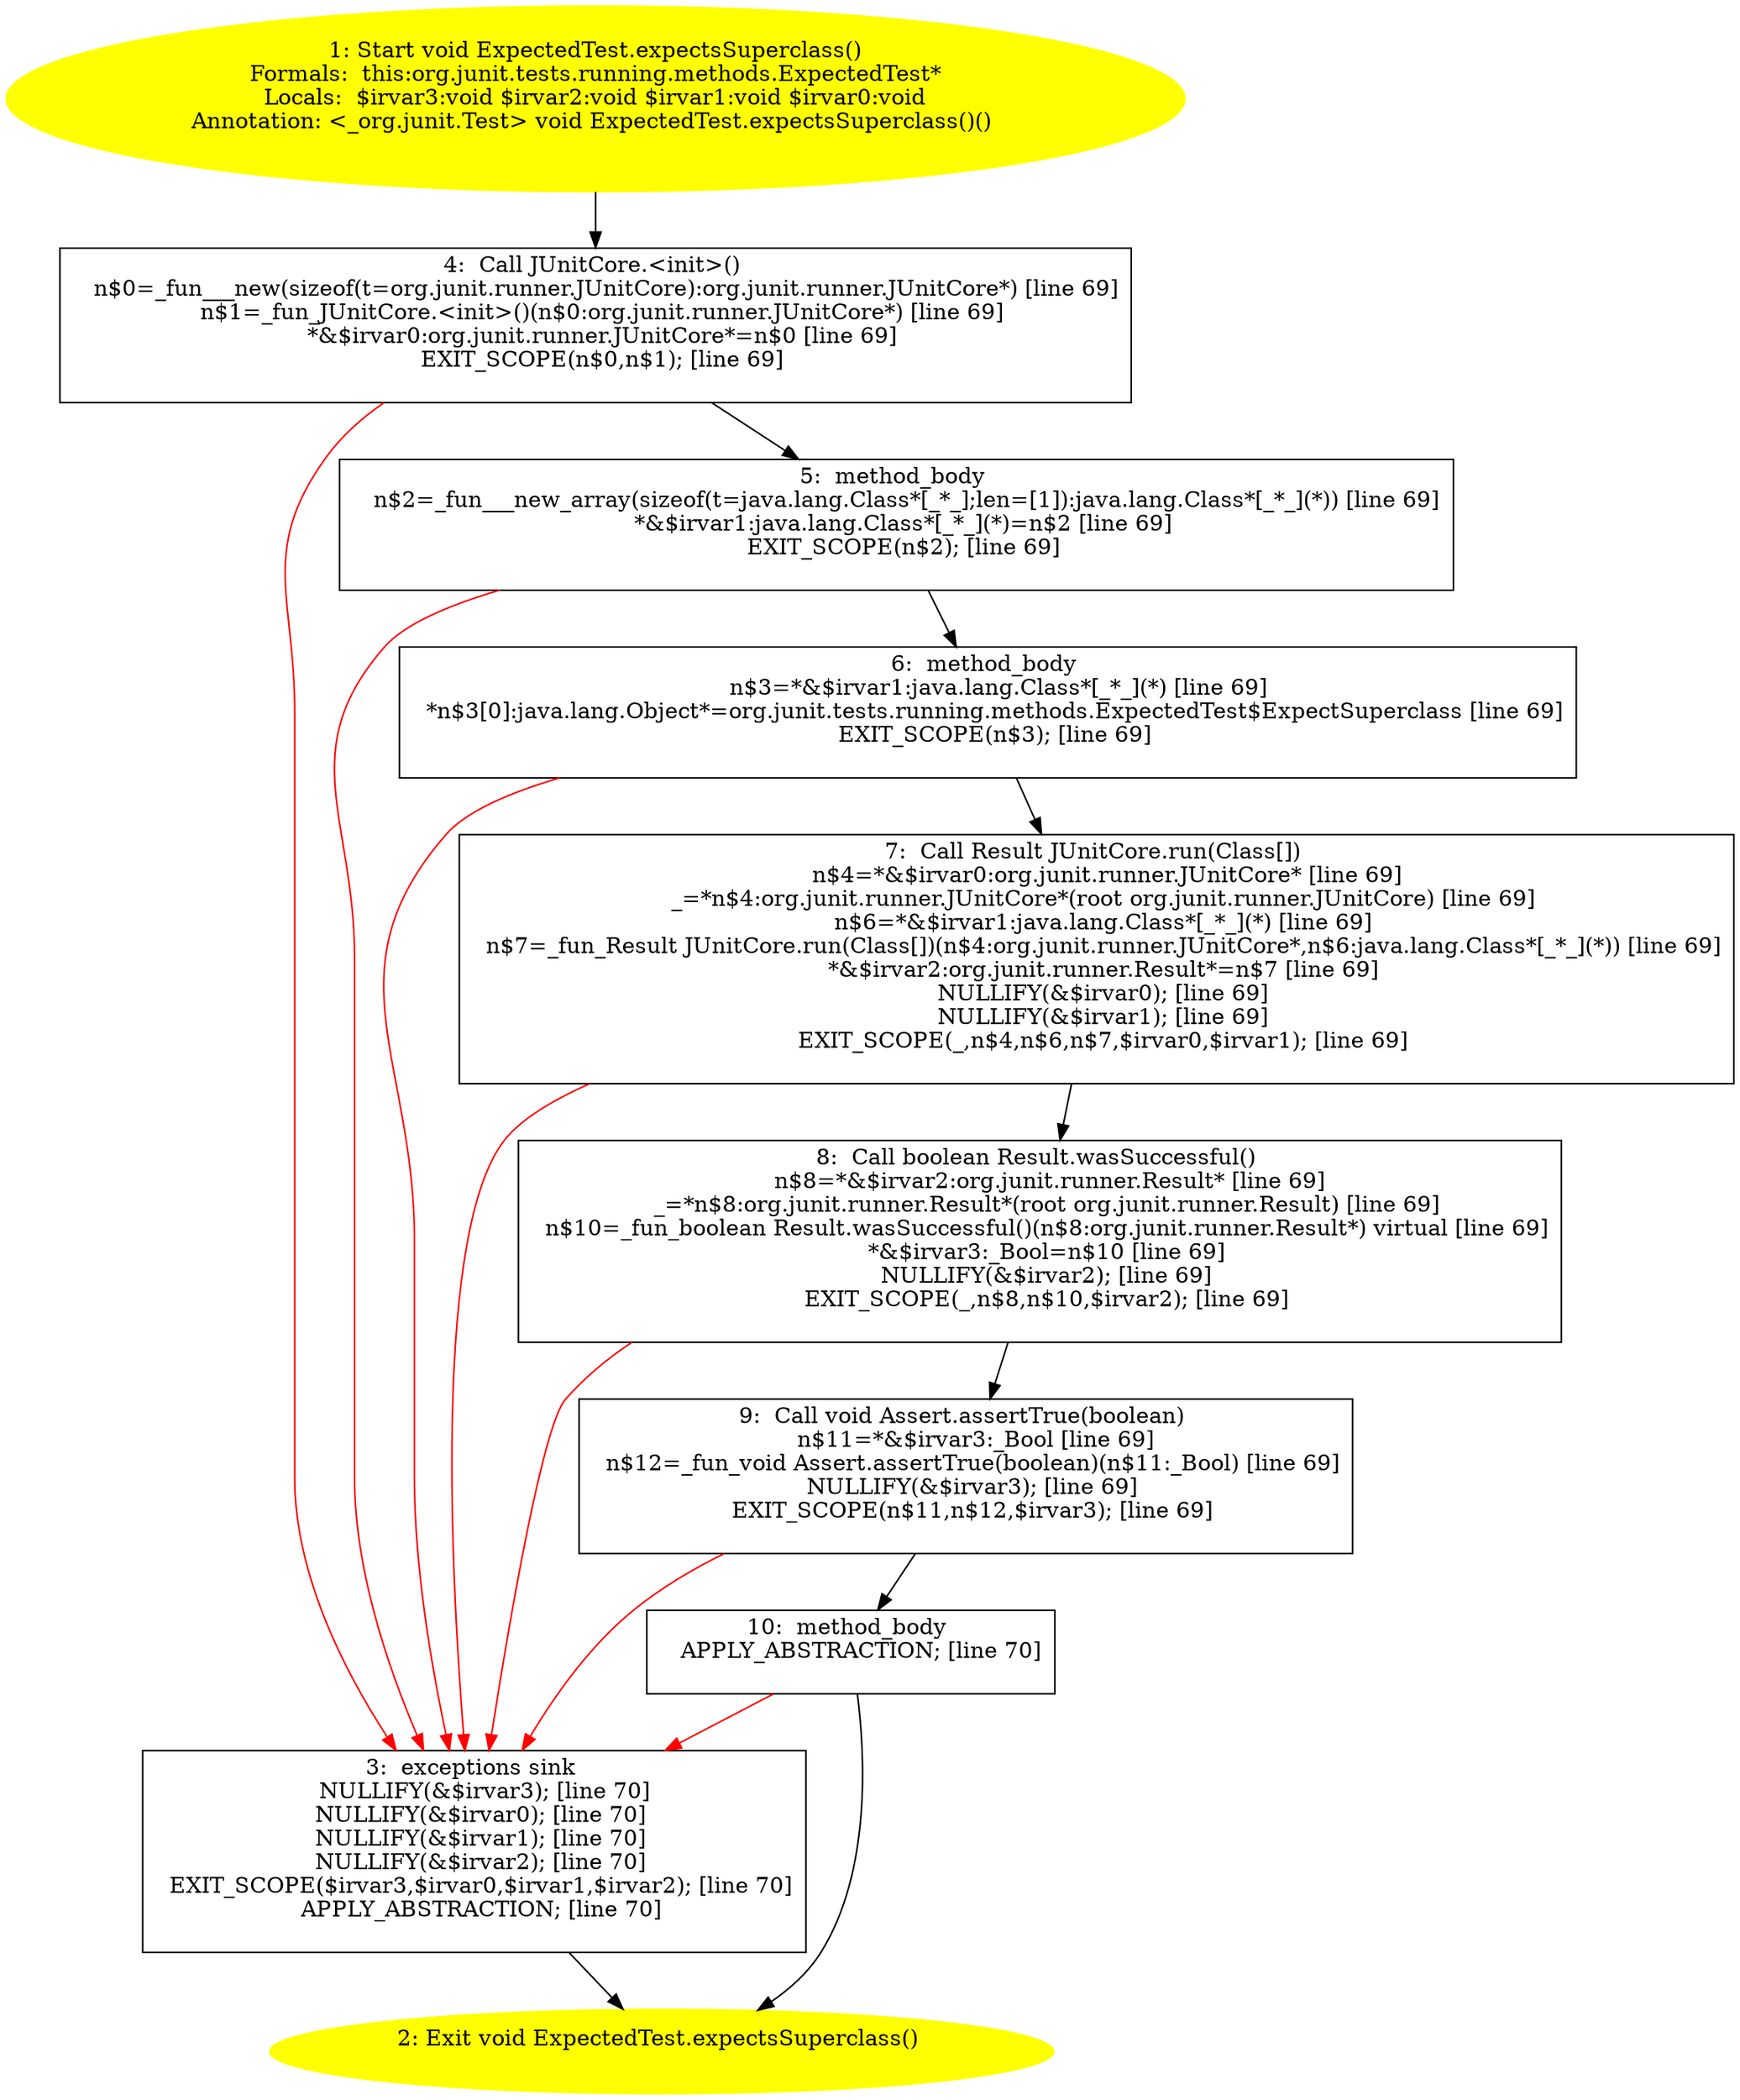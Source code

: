 /* @generated */
digraph cfg {
"org.junit.tests.running.methods.ExpectedTest.expectsSuperclass():void.2dfe5fd84a4831dd041d1c2bab90bb35_1" [label="1: Start void ExpectedTest.expectsSuperclass()\nFormals:  this:org.junit.tests.running.methods.ExpectedTest*\nLocals:  $irvar3:void $irvar2:void $irvar1:void $irvar0:void\nAnnotation: <_org.junit.Test> void ExpectedTest.expectsSuperclass()() \n  " color=yellow style=filled]
	

	 "org.junit.tests.running.methods.ExpectedTest.expectsSuperclass():void.2dfe5fd84a4831dd041d1c2bab90bb35_1" -> "org.junit.tests.running.methods.ExpectedTest.expectsSuperclass():void.2dfe5fd84a4831dd041d1c2bab90bb35_4" ;
"org.junit.tests.running.methods.ExpectedTest.expectsSuperclass():void.2dfe5fd84a4831dd041d1c2bab90bb35_2" [label="2: Exit void ExpectedTest.expectsSuperclass() \n  " color=yellow style=filled]
	

"org.junit.tests.running.methods.ExpectedTest.expectsSuperclass():void.2dfe5fd84a4831dd041d1c2bab90bb35_3" [label="3:  exceptions sink \n   NULLIFY(&$irvar3); [line 70]\n  NULLIFY(&$irvar0); [line 70]\n  NULLIFY(&$irvar1); [line 70]\n  NULLIFY(&$irvar2); [line 70]\n  EXIT_SCOPE($irvar3,$irvar0,$irvar1,$irvar2); [line 70]\n  APPLY_ABSTRACTION; [line 70]\n " shape="box"]
	

	 "org.junit.tests.running.methods.ExpectedTest.expectsSuperclass():void.2dfe5fd84a4831dd041d1c2bab90bb35_3" -> "org.junit.tests.running.methods.ExpectedTest.expectsSuperclass():void.2dfe5fd84a4831dd041d1c2bab90bb35_2" ;
"org.junit.tests.running.methods.ExpectedTest.expectsSuperclass():void.2dfe5fd84a4831dd041d1c2bab90bb35_4" [label="4:  Call JUnitCore.<init>() \n   n$0=_fun___new(sizeof(t=org.junit.runner.JUnitCore):org.junit.runner.JUnitCore*) [line 69]\n  n$1=_fun_JUnitCore.<init>()(n$0:org.junit.runner.JUnitCore*) [line 69]\n  *&$irvar0:org.junit.runner.JUnitCore*=n$0 [line 69]\n  EXIT_SCOPE(n$0,n$1); [line 69]\n " shape="box"]
	

	 "org.junit.tests.running.methods.ExpectedTest.expectsSuperclass():void.2dfe5fd84a4831dd041d1c2bab90bb35_4" -> "org.junit.tests.running.methods.ExpectedTest.expectsSuperclass():void.2dfe5fd84a4831dd041d1c2bab90bb35_5" ;
	 "org.junit.tests.running.methods.ExpectedTest.expectsSuperclass():void.2dfe5fd84a4831dd041d1c2bab90bb35_4" -> "org.junit.tests.running.methods.ExpectedTest.expectsSuperclass():void.2dfe5fd84a4831dd041d1c2bab90bb35_3" [color="red" ];
"org.junit.tests.running.methods.ExpectedTest.expectsSuperclass():void.2dfe5fd84a4831dd041d1c2bab90bb35_5" [label="5:  method_body \n   n$2=_fun___new_array(sizeof(t=java.lang.Class*[_*_];len=[1]):java.lang.Class*[_*_](*)) [line 69]\n  *&$irvar1:java.lang.Class*[_*_](*)=n$2 [line 69]\n  EXIT_SCOPE(n$2); [line 69]\n " shape="box"]
	

	 "org.junit.tests.running.methods.ExpectedTest.expectsSuperclass():void.2dfe5fd84a4831dd041d1c2bab90bb35_5" -> "org.junit.tests.running.methods.ExpectedTest.expectsSuperclass():void.2dfe5fd84a4831dd041d1c2bab90bb35_6" ;
	 "org.junit.tests.running.methods.ExpectedTest.expectsSuperclass():void.2dfe5fd84a4831dd041d1c2bab90bb35_5" -> "org.junit.tests.running.methods.ExpectedTest.expectsSuperclass():void.2dfe5fd84a4831dd041d1c2bab90bb35_3" [color="red" ];
"org.junit.tests.running.methods.ExpectedTest.expectsSuperclass():void.2dfe5fd84a4831dd041d1c2bab90bb35_6" [label="6:  method_body \n   n$3=*&$irvar1:java.lang.Class*[_*_](*) [line 69]\n  *n$3[0]:java.lang.Object*=org.junit.tests.running.methods.ExpectedTest$ExpectSuperclass [line 69]\n  EXIT_SCOPE(n$3); [line 69]\n " shape="box"]
	

	 "org.junit.tests.running.methods.ExpectedTest.expectsSuperclass():void.2dfe5fd84a4831dd041d1c2bab90bb35_6" -> "org.junit.tests.running.methods.ExpectedTest.expectsSuperclass():void.2dfe5fd84a4831dd041d1c2bab90bb35_7" ;
	 "org.junit.tests.running.methods.ExpectedTest.expectsSuperclass():void.2dfe5fd84a4831dd041d1c2bab90bb35_6" -> "org.junit.tests.running.methods.ExpectedTest.expectsSuperclass():void.2dfe5fd84a4831dd041d1c2bab90bb35_3" [color="red" ];
"org.junit.tests.running.methods.ExpectedTest.expectsSuperclass():void.2dfe5fd84a4831dd041d1c2bab90bb35_7" [label="7:  Call Result JUnitCore.run(Class[]) \n   n$4=*&$irvar0:org.junit.runner.JUnitCore* [line 69]\n  _=*n$4:org.junit.runner.JUnitCore*(root org.junit.runner.JUnitCore) [line 69]\n  n$6=*&$irvar1:java.lang.Class*[_*_](*) [line 69]\n  n$7=_fun_Result JUnitCore.run(Class[])(n$4:org.junit.runner.JUnitCore*,n$6:java.lang.Class*[_*_](*)) [line 69]\n  *&$irvar2:org.junit.runner.Result*=n$7 [line 69]\n  NULLIFY(&$irvar0); [line 69]\n  NULLIFY(&$irvar1); [line 69]\n  EXIT_SCOPE(_,n$4,n$6,n$7,$irvar0,$irvar1); [line 69]\n " shape="box"]
	

	 "org.junit.tests.running.methods.ExpectedTest.expectsSuperclass():void.2dfe5fd84a4831dd041d1c2bab90bb35_7" -> "org.junit.tests.running.methods.ExpectedTest.expectsSuperclass():void.2dfe5fd84a4831dd041d1c2bab90bb35_8" ;
	 "org.junit.tests.running.methods.ExpectedTest.expectsSuperclass():void.2dfe5fd84a4831dd041d1c2bab90bb35_7" -> "org.junit.tests.running.methods.ExpectedTest.expectsSuperclass():void.2dfe5fd84a4831dd041d1c2bab90bb35_3" [color="red" ];
"org.junit.tests.running.methods.ExpectedTest.expectsSuperclass():void.2dfe5fd84a4831dd041d1c2bab90bb35_8" [label="8:  Call boolean Result.wasSuccessful() \n   n$8=*&$irvar2:org.junit.runner.Result* [line 69]\n  _=*n$8:org.junit.runner.Result*(root org.junit.runner.Result) [line 69]\n  n$10=_fun_boolean Result.wasSuccessful()(n$8:org.junit.runner.Result*) virtual [line 69]\n  *&$irvar3:_Bool=n$10 [line 69]\n  NULLIFY(&$irvar2); [line 69]\n  EXIT_SCOPE(_,n$8,n$10,$irvar2); [line 69]\n " shape="box"]
	

	 "org.junit.tests.running.methods.ExpectedTest.expectsSuperclass():void.2dfe5fd84a4831dd041d1c2bab90bb35_8" -> "org.junit.tests.running.methods.ExpectedTest.expectsSuperclass():void.2dfe5fd84a4831dd041d1c2bab90bb35_9" ;
	 "org.junit.tests.running.methods.ExpectedTest.expectsSuperclass():void.2dfe5fd84a4831dd041d1c2bab90bb35_8" -> "org.junit.tests.running.methods.ExpectedTest.expectsSuperclass():void.2dfe5fd84a4831dd041d1c2bab90bb35_3" [color="red" ];
"org.junit.tests.running.methods.ExpectedTest.expectsSuperclass():void.2dfe5fd84a4831dd041d1c2bab90bb35_9" [label="9:  Call void Assert.assertTrue(boolean) \n   n$11=*&$irvar3:_Bool [line 69]\n  n$12=_fun_void Assert.assertTrue(boolean)(n$11:_Bool) [line 69]\n  NULLIFY(&$irvar3); [line 69]\n  EXIT_SCOPE(n$11,n$12,$irvar3); [line 69]\n " shape="box"]
	

	 "org.junit.tests.running.methods.ExpectedTest.expectsSuperclass():void.2dfe5fd84a4831dd041d1c2bab90bb35_9" -> "org.junit.tests.running.methods.ExpectedTest.expectsSuperclass():void.2dfe5fd84a4831dd041d1c2bab90bb35_10" ;
	 "org.junit.tests.running.methods.ExpectedTest.expectsSuperclass():void.2dfe5fd84a4831dd041d1c2bab90bb35_9" -> "org.junit.tests.running.methods.ExpectedTest.expectsSuperclass():void.2dfe5fd84a4831dd041d1c2bab90bb35_3" [color="red" ];
"org.junit.tests.running.methods.ExpectedTest.expectsSuperclass():void.2dfe5fd84a4831dd041d1c2bab90bb35_10" [label="10:  method_body \n   APPLY_ABSTRACTION; [line 70]\n " shape="box"]
	

	 "org.junit.tests.running.methods.ExpectedTest.expectsSuperclass():void.2dfe5fd84a4831dd041d1c2bab90bb35_10" -> "org.junit.tests.running.methods.ExpectedTest.expectsSuperclass():void.2dfe5fd84a4831dd041d1c2bab90bb35_2" ;
	 "org.junit.tests.running.methods.ExpectedTest.expectsSuperclass():void.2dfe5fd84a4831dd041d1c2bab90bb35_10" -> "org.junit.tests.running.methods.ExpectedTest.expectsSuperclass():void.2dfe5fd84a4831dd041d1c2bab90bb35_3" [color="red" ];
}
